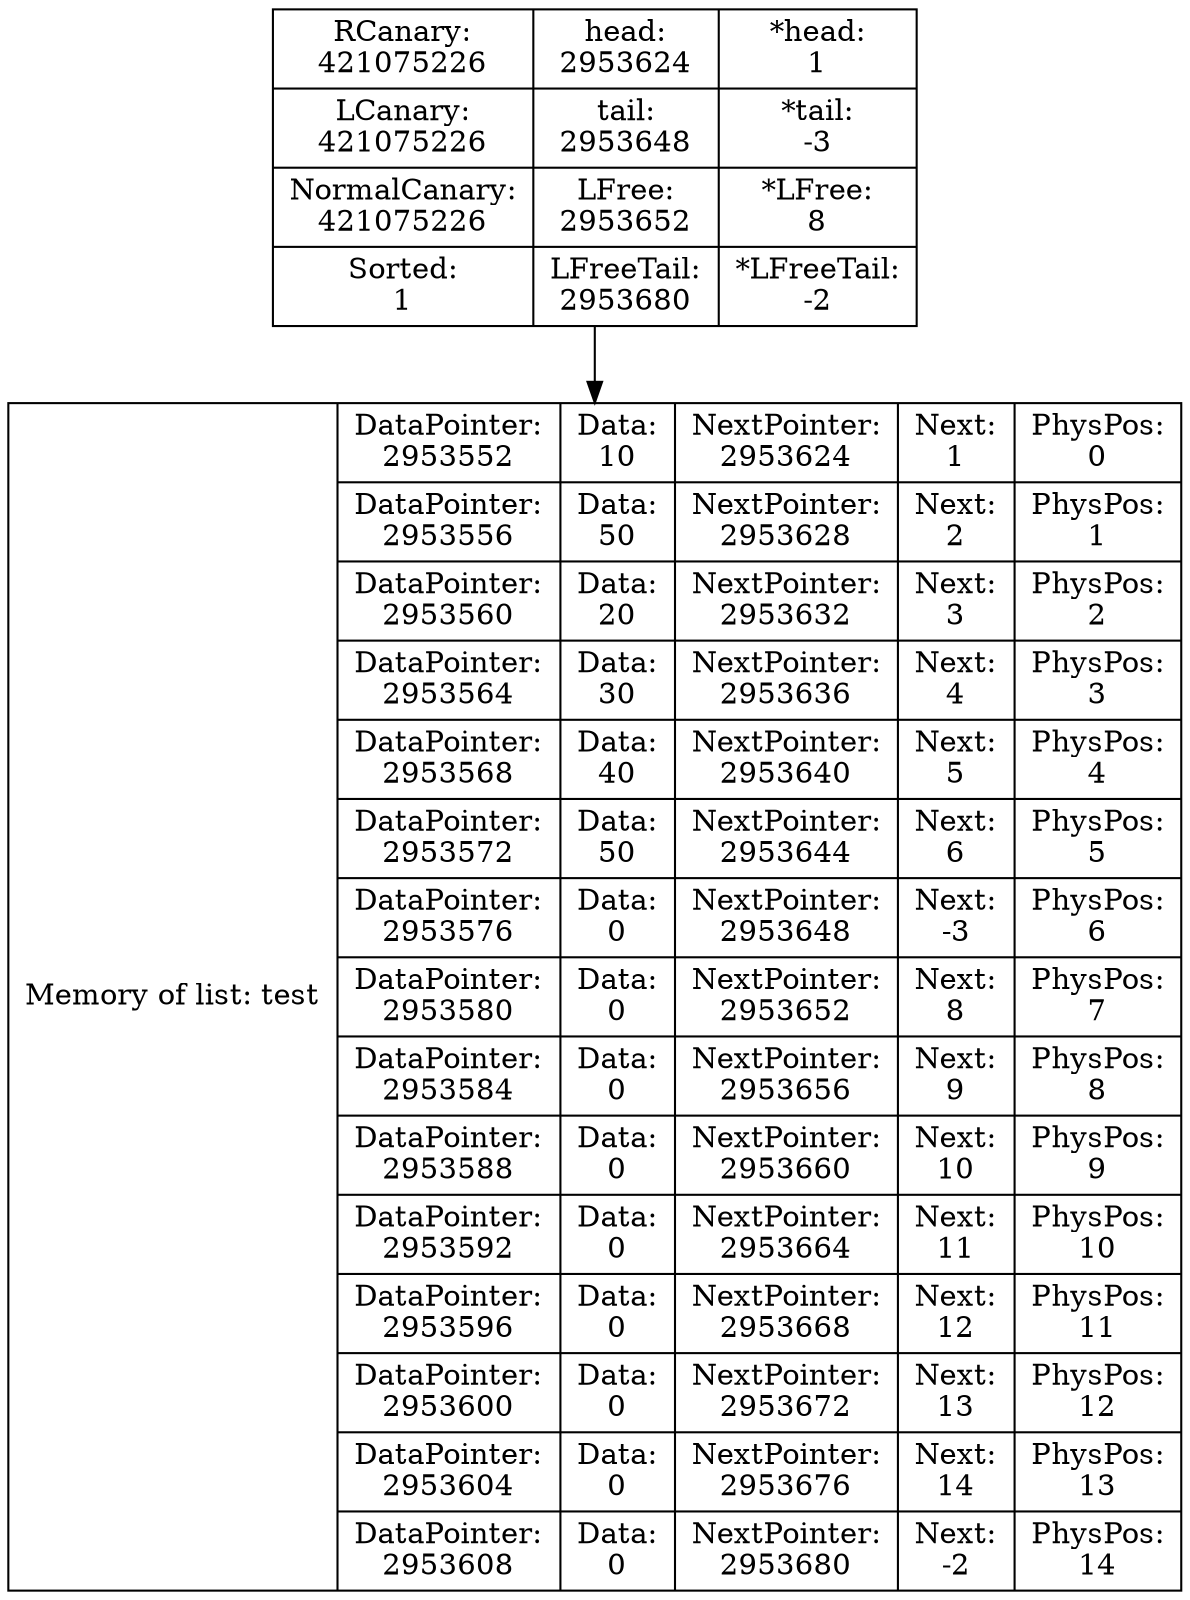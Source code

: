 digraph G{
data [shape=record,label="{Memory of list: test} | {{DataPointer:\n2953552 | Data:\n10 | NextPointer:\n2953624 | Next:\n1 | PhysPos:\n0}
| {DataPointer:\n2953556 | Data:\n50 | NextPointer:\n2953628 | Next:\n2 | PhysPos:\n1}
| {DataPointer:\n2953560 | Data:\n20 | NextPointer:\n2953632 | Next:\n3 | PhysPos:\n2}
| {DataPointer:\n2953564 | Data:\n30 | NextPointer:\n2953636 | Next:\n4 | PhysPos:\n3}
| {DataPointer:\n2953568 | Data:\n40 | NextPointer:\n2953640 | Next:\n5 | PhysPos:\n4}
| {DataPointer:\n2953572 | Data:\n50 | NextPointer:\n2953644 | Next:\n6 | PhysPos:\n5}
| {DataPointer:\n2953576 | Data:\n0 | NextPointer:\n2953648 | Next:\n-3 | PhysPos:\n6}
| {DataPointer:\n2953580 | Data:\n0 | NextPointer:\n2953652 | Next:\n8 | PhysPos:\n7}
| {DataPointer:\n2953584 | Data:\n0 | NextPointer:\n2953656 | Next:\n9 | PhysPos:\n8}
| {DataPointer:\n2953588 | Data:\n0 | NextPointer:\n2953660 | Next:\n10 | PhysPos:\n9}
| {DataPointer:\n2953592 | Data:\n0 | NextPointer:\n2953664 | Next:\n11 | PhysPos:\n10}
| {DataPointer:\n2953596 | Data:\n0 | NextPointer:\n2953668 | Next:\n12 | PhysPos:\n11}
| {DataPointer:\n2953600 | Data:\n0 | NextPointer:\n2953672 | Next:\n13 | PhysPos:\n12}
| {DataPointer:\n2953604 | Data:\n0 | NextPointer:\n2953676 | Next:\n14 | PhysPos:\n13}
| {DataPointer:\n2953608 | Data:\n0 | NextPointer:\n2953680 | Next:\n-2 | PhysPos:\n14}
}"];
Shild [shape=record,label="{ RCanary:\n421075226 | LCanary:\n421075226  | NormalCanary:\n421075226 | Sorted:\n1 } | { head:\n2953624 | tail:\n2953648 | LFree:\n2953652 | LFreeTail:\n2953680} | { *head:\n1 | *tail:\n-3 | *LFree:\n8 | *LFreeTail:\n-2}"];
Shild->data
}
